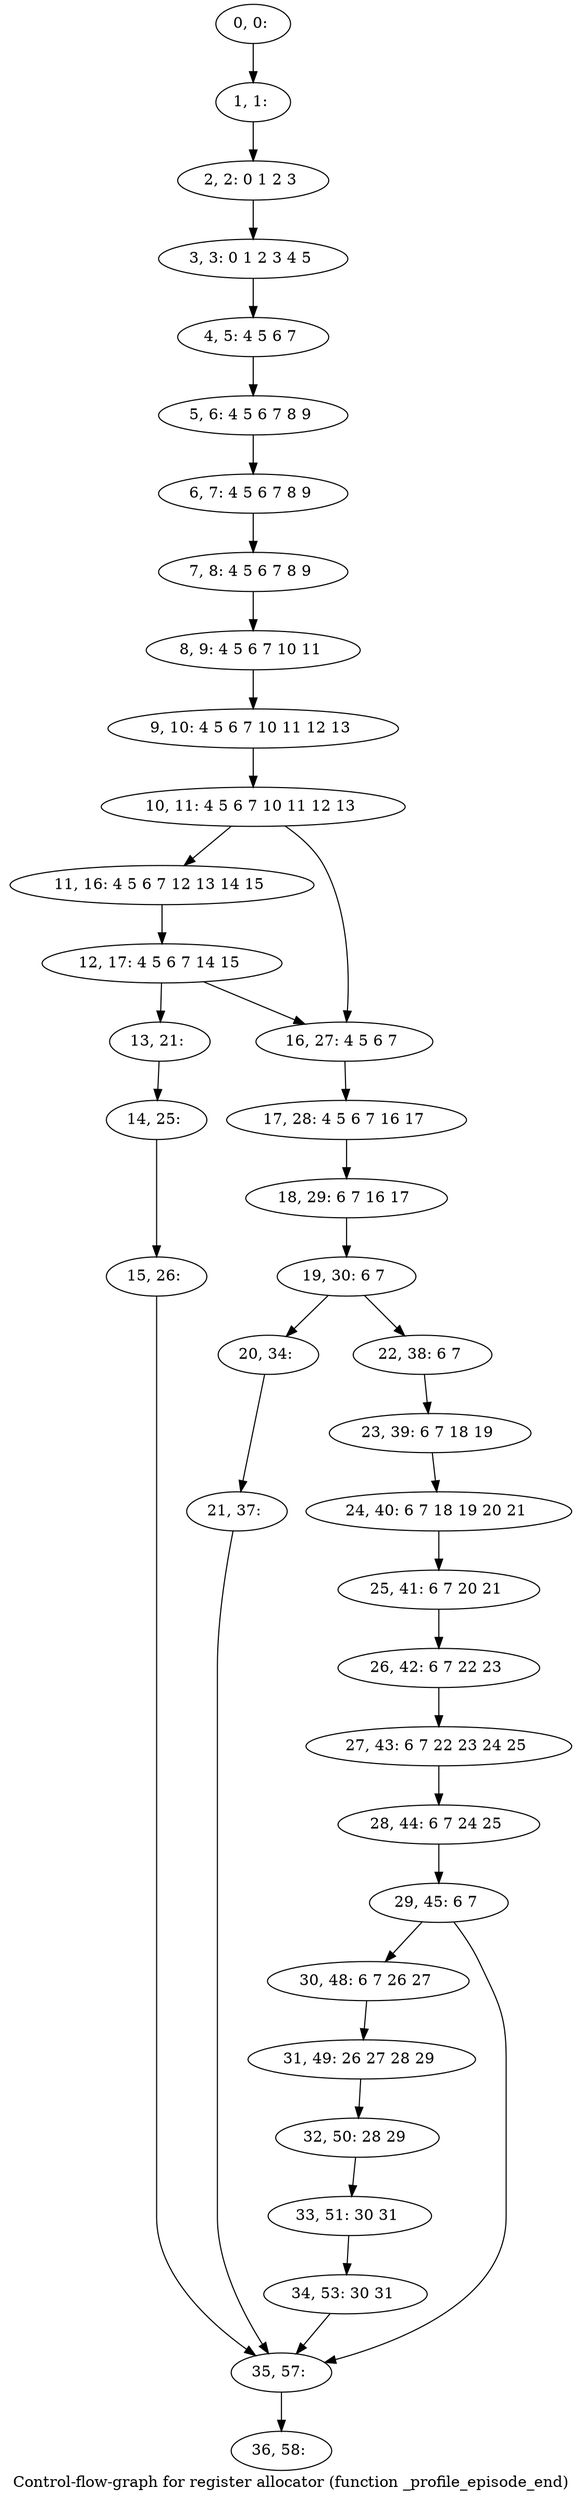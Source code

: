 digraph G {
graph [label="Control-flow-graph for register allocator (function _profile_episode_end)"]
0[label="0, 0: "];
1[label="1, 1: "];
2[label="2, 2: 0 1 2 3 "];
3[label="3, 3: 0 1 2 3 4 5 "];
4[label="4, 5: 4 5 6 7 "];
5[label="5, 6: 4 5 6 7 8 9 "];
6[label="6, 7: 4 5 6 7 8 9 "];
7[label="7, 8: 4 5 6 7 8 9 "];
8[label="8, 9: 4 5 6 7 10 11 "];
9[label="9, 10: 4 5 6 7 10 11 12 13 "];
10[label="10, 11: 4 5 6 7 10 11 12 13 "];
11[label="11, 16: 4 5 6 7 12 13 14 15 "];
12[label="12, 17: 4 5 6 7 14 15 "];
13[label="13, 21: "];
14[label="14, 25: "];
15[label="15, 26: "];
16[label="16, 27: 4 5 6 7 "];
17[label="17, 28: 4 5 6 7 16 17 "];
18[label="18, 29: 6 7 16 17 "];
19[label="19, 30: 6 7 "];
20[label="20, 34: "];
21[label="21, 37: "];
22[label="22, 38: 6 7 "];
23[label="23, 39: 6 7 18 19 "];
24[label="24, 40: 6 7 18 19 20 21 "];
25[label="25, 41: 6 7 20 21 "];
26[label="26, 42: 6 7 22 23 "];
27[label="27, 43: 6 7 22 23 24 25 "];
28[label="28, 44: 6 7 24 25 "];
29[label="29, 45: 6 7 "];
30[label="30, 48: 6 7 26 27 "];
31[label="31, 49: 26 27 28 29 "];
32[label="32, 50: 28 29 "];
33[label="33, 51: 30 31 "];
34[label="34, 53: 30 31 "];
35[label="35, 57: "];
36[label="36, 58: "];
0->1 ;
1->2 ;
2->3 ;
3->4 ;
4->5 ;
5->6 ;
6->7 ;
7->8 ;
8->9 ;
9->10 ;
10->11 ;
10->16 ;
11->12 ;
12->13 ;
12->16 ;
13->14 ;
14->15 ;
15->35 ;
16->17 ;
17->18 ;
18->19 ;
19->20 ;
19->22 ;
20->21 ;
21->35 ;
22->23 ;
23->24 ;
24->25 ;
25->26 ;
26->27 ;
27->28 ;
28->29 ;
29->30 ;
29->35 ;
30->31 ;
31->32 ;
32->33 ;
33->34 ;
34->35 ;
35->36 ;
}
